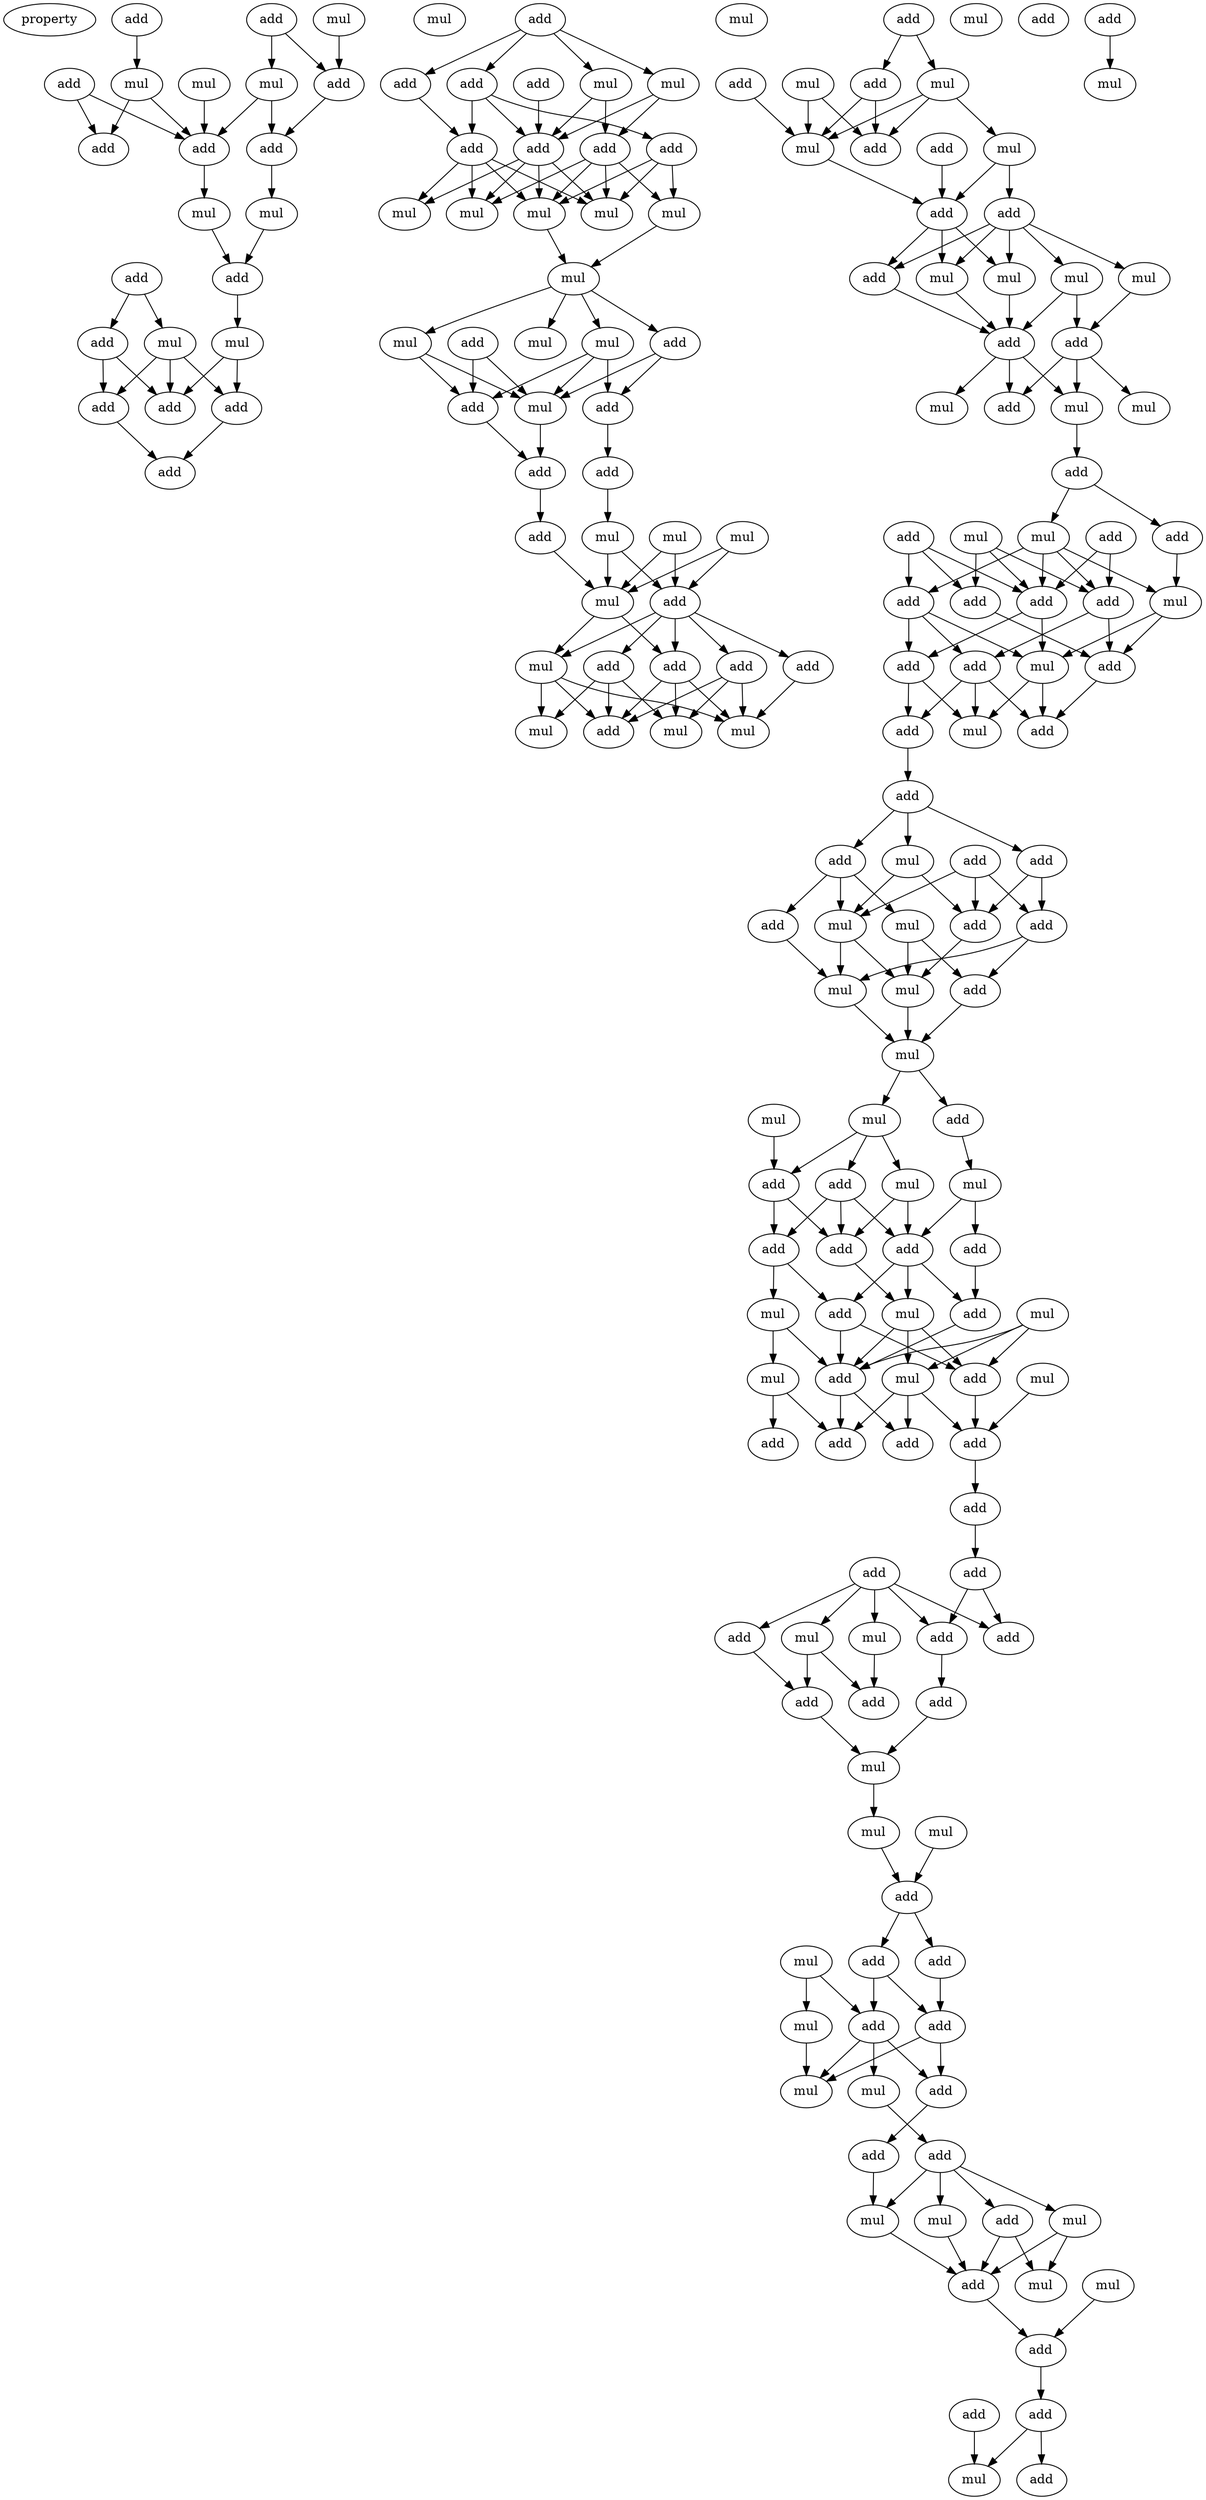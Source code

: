 digraph {
    node [fontcolor=black]
    property [mul=2,lf=1.3]
    0 [ label = add ];
    1 [ label = mul ];
    2 [ label = add ];
    3 [ label = mul ];
    4 [ label = add ];
    5 [ label = mul ];
    6 [ label = add ];
    7 [ label = mul ];
    8 [ label = add ];
    9 [ label = add ];
    10 [ label = add ];
    11 [ label = mul ];
    12 [ label = mul ];
    13 [ label = add ];
    14 [ label = add ];
    15 [ label = mul ];
    16 [ label = mul ];
    17 [ label = add ];
    18 [ label = mul ];
    19 [ label = add ];
    20 [ label = add ];
    21 [ label = add ];
    22 [ label = add ];
    23 [ label = add ];
    24 [ label = add ];
    25 [ label = mul ];
    26 [ label = add ];
    27 [ label = add ];
    28 [ label = mul ];
    29 [ label = add ];
    30 [ label = add ];
    31 [ label = add ];
    32 [ label = add ];
    33 [ label = mul ];
    34 [ label = mul ];
    35 [ label = mul ];
    36 [ label = mul ];
    37 [ label = mul ];
    38 [ label = mul ];
    39 [ label = mul ];
    40 [ label = add ];
    41 [ label = add ];
    42 [ label = mul ];
    43 [ label = mul ];
    44 [ label = mul ];
    45 [ label = add ];
    46 [ label = add ];
    47 [ label = add ];
    48 [ label = add ];
    49 [ label = mul ];
    50 [ label = mul ];
    51 [ label = mul ];
    52 [ label = mul ];
    53 [ label = add ];
    54 [ label = add ];
    55 [ label = mul ];
    56 [ label = add ];
    57 [ label = add ];
    58 [ label = mul ];
    59 [ label = add ];
    60 [ label = add ];
    61 [ label = add ];
    62 [ label = mul ];
    63 [ label = mul ];
    64 [ label = mul ];
    65 [ label = add ];
    66 [ label = mul ];
    67 [ label = add ];
    68 [ label = add ];
    69 [ label = mul ];
    70 [ label = mul ];
    71 [ label = mul ];
    72 [ label = add ];
    73 [ label = add ];
    74 [ label = mul ];
    75 [ label = add ];
    76 [ label = add ];
    77 [ label = mul ];
    78 [ label = mul ];
    79 [ label = mul ];
    80 [ label = mul ];
    81 [ label = add ];
    82 [ label = add ];
    83 [ label = add ];
    84 [ label = mul ];
    85 [ label = mul ];
    86 [ label = mul ];
    87 [ label = add ];
    88 [ label = add ];
    89 [ label = add ];
    90 [ label = mul ];
    91 [ label = add ];
    92 [ label = add ];
    93 [ label = mul ];
    94 [ label = add ];
    95 [ label = add ];
    96 [ label = mul ];
    97 [ label = add ];
    98 [ label = add ];
    99 [ label = mul ];
    100 [ label = add ];
    101 [ label = add ];
    102 [ label = add ];
    103 [ label = add ];
    104 [ label = add ];
    105 [ label = mul ];
    106 [ label = add ];
    107 [ label = add ];
    108 [ label = add ];
    109 [ label = add ];
    110 [ label = mul ];
    111 [ label = mul ];
    112 [ label = add ];
    113 [ label = add ];
    114 [ label = mul ];
    115 [ label = add ];
    116 [ label = mul ];
    117 [ label = add ];
    118 [ label = mul ];
    119 [ label = mul ];
    120 [ label = add ];
    121 [ label = mul ];
    122 [ label = add ];
    123 [ label = mul ];
    124 [ label = mul ];
    125 [ label = add ];
    126 [ label = mul ];
    127 [ label = add ];
    128 [ label = add ];
    129 [ label = add ];
    130 [ label = add ];
    131 [ label = add ];
    132 [ label = add ];
    133 [ label = mul ];
    134 [ label = mul ];
    135 [ label = add ];
    136 [ label = mul ];
    137 [ label = add ];
    138 [ label = mul ];
    139 [ label = mul ];
    140 [ label = add ];
    141 [ label = mul ];
    142 [ label = add ];
    143 [ label = add ];
    144 [ label = add ];
    145 [ label = add ];
    146 [ label = add ];
    147 [ label = add ];
    148 [ label = add ];
    149 [ label = mul ];
    150 [ label = add ];
    151 [ label = add ];
    152 [ label = mul ];
    153 [ label = add ];
    154 [ label = add ];
    155 [ label = add ];
    156 [ label = add ];
    157 [ label = mul ];
    158 [ label = mul ];
    159 [ label = mul ];
    160 [ label = add ];
    161 [ label = add ];
    162 [ label = mul ];
    163 [ label = add ];
    164 [ label = mul ];
    165 [ label = add ];
    166 [ label = add ];
    167 [ label = mul ];
    168 [ label = mul ];
    169 [ label = add ];
    170 [ label = add ];
    171 [ label = add ];
    172 [ label = mul ];
    173 [ label = mul ];
    174 [ label = add ];
    175 [ label = mul ];
    176 [ label = mul ];
    177 [ label = mul ];
    178 [ label = add ];
    179 [ label = add ];
    180 [ label = add ];
    181 [ label = add ];
    182 [ label = add ];
    183 [ label = mul ];
    184 [ label = mul ];
    185 [ label = add ];
    0 -> 5 [ name = 0 ];
    1 -> 4 [ name = 1 ];
    2 -> 4 [ name = 2 ];
    2 -> 7 [ name = 3 ];
    3 -> 10 [ name = 4 ];
    4 -> 9 [ name = 5 ];
    5 -> 8 [ name = 6 ];
    5 -> 10 [ name = 7 ];
    6 -> 8 [ name = 8 ];
    6 -> 10 [ name = 9 ];
    7 -> 9 [ name = 10 ];
    7 -> 10 [ name = 11 ];
    9 -> 11 [ name = 12 ];
    10 -> 12 [ name = 13 ];
    11 -> 14 [ name = 14 ];
    12 -> 14 [ name = 15 ];
    13 -> 17 [ name = 16 ];
    13 -> 18 [ name = 17 ];
    14 -> 15 [ name = 18 ];
    15 -> 19 [ name = 19 ];
    15 -> 21 [ name = 20 ];
    17 -> 20 [ name = 21 ];
    17 -> 21 [ name = 22 ];
    18 -> 19 [ name = 23 ];
    18 -> 20 [ name = 24 ];
    18 -> 21 [ name = 25 ];
    19 -> 22 [ name = 26 ];
    20 -> 22 [ name = 27 ];
    23 -> 24 [ name = 28 ];
    23 -> 25 [ name = 29 ];
    23 -> 27 [ name = 30 ];
    23 -> 28 [ name = 31 ];
    24 -> 29 [ name = 32 ];
    25 -> 31 [ name = 33 ];
    25 -> 32 [ name = 34 ];
    26 -> 32 [ name = 35 ];
    27 -> 29 [ name = 36 ];
    27 -> 30 [ name = 37 ];
    27 -> 32 [ name = 38 ];
    28 -> 31 [ name = 39 ];
    28 -> 32 [ name = 40 ];
    29 -> 33 [ name = 41 ];
    29 -> 34 [ name = 42 ];
    29 -> 35 [ name = 43 ];
    29 -> 36 [ name = 44 ];
    30 -> 35 [ name = 45 ];
    30 -> 36 [ name = 46 ];
    30 -> 37 [ name = 47 ];
    31 -> 34 [ name = 48 ];
    31 -> 35 [ name = 49 ];
    31 -> 36 [ name = 50 ];
    31 -> 37 [ name = 51 ];
    32 -> 33 [ name = 52 ];
    32 -> 34 [ name = 53 ];
    32 -> 35 [ name = 54 ];
    32 -> 36 [ name = 55 ];
    36 -> 38 [ name = 56 ];
    37 -> 38 [ name = 57 ];
    38 -> 39 [ name = 58 ];
    38 -> 40 [ name = 59 ];
    38 -> 42 [ name = 60 ];
    38 -> 43 [ name = 61 ];
    39 -> 44 [ name = 62 ];
    39 -> 45 [ name = 63 ];
    39 -> 46 [ name = 64 ];
    40 -> 44 [ name = 65 ];
    40 -> 46 [ name = 66 ];
    41 -> 44 [ name = 67 ];
    41 -> 45 [ name = 68 ];
    42 -> 44 [ name = 69 ];
    42 -> 45 [ name = 70 ];
    44 -> 47 [ name = 71 ];
    45 -> 47 [ name = 72 ];
    46 -> 48 [ name = 73 ];
    47 -> 53 [ name = 74 ];
    48 -> 52 [ name = 75 ];
    49 -> 54 [ name = 76 ];
    49 -> 55 [ name = 77 ];
    51 -> 54 [ name = 78 ];
    51 -> 55 [ name = 79 ];
    52 -> 54 [ name = 80 ];
    52 -> 55 [ name = 81 ];
    53 -> 55 [ name = 82 ];
    54 -> 56 [ name = 83 ];
    54 -> 57 [ name = 84 ];
    54 -> 58 [ name = 85 ];
    54 -> 59 [ name = 86 ];
    54 -> 60 [ name = 87 ];
    55 -> 58 [ name = 88 ];
    55 -> 60 [ name = 89 ];
    56 -> 61 [ name = 90 ];
    56 -> 62 [ name = 91 ];
    56 -> 63 [ name = 92 ];
    57 -> 63 [ name = 93 ];
    58 -> 61 [ name = 94 ];
    58 -> 63 [ name = 95 ];
    58 -> 64 [ name = 96 ];
    59 -> 61 [ name = 97 ];
    59 -> 62 [ name = 98 ];
    59 -> 64 [ name = 99 ];
    60 -> 61 [ name = 100 ];
    60 -> 62 [ name = 101 ];
    60 -> 63 [ name = 102 ];
    65 -> 66 [ name = 103 ];
    65 -> 68 [ name = 104 ];
    66 -> 70 [ name = 105 ];
    66 -> 72 [ name = 106 ];
    66 -> 74 [ name = 107 ];
    67 -> 70 [ name = 108 ];
    68 -> 70 [ name = 109 ];
    68 -> 72 [ name = 110 ];
    69 -> 70 [ name = 111 ];
    69 -> 72 [ name = 112 ];
    70 -> 75 [ name = 113 ];
    73 -> 75 [ name = 114 ];
    74 -> 75 [ name = 115 ];
    74 -> 76 [ name = 116 ];
    75 -> 79 [ name = 117 ];
    75 -> 80 [ name = 118 ];
    75 -> 81 [ name = 119 ];
    76 -> 77 [ name = 120 ];
    76 -> 78 [ name = 121 ];
    76 -> 79 [ name = 122 ];
    76 -> 80 [ name = 123 ];
    76 -> 81 [ name = 124 ];
    77 -> 82 [ name = 125 ];
    77 -> 83 [ name = 126 ];
    78 -> 83 [ name = 127 ];
    79 -> 82 [ name = 128 ];
    80 -> 82 [ name = 129 ];
    81 -> 82 [ name = 130 ];
    82 -> 85 [ name = 131 ];
    82 -> 86 [ name = 132 ];
    82 -> 87 [ name = 133 ];
    83 -> 84 [ name = 134 ];
    83 -> 86 [ name = 135 ];
    83 -> 87 [ name = 136 ];
    86 -> 88 [ name = 137 ];
    88 -> 92 [ name = 138 ];
    88 -> 93 [ name = 139 ];
    89 -> 94 [ name = 140 ];
    89 -> 97 [ name = 141 ];
    89 -> 98 [ name = 142 ];
    90 -> 95 [ name = 143 ];
    90 -> 97 [ name = 144 ];
    90 -> 98 [ name = 145 ];
    91 -> 95 [ name = 146 ];
    91 -> 98 [ name = 147 ];
    92 -> 96 [ name = 148 ];
    93 -> 94 [ name = 149 ];
    93 -> 95 [ name = 150 ];
    93 -> 96 [ name = 151 ];
    93 -> 98 [ name = 152 ];
    94 -> 99 [ name = 153 ];
    94 -> 101 [ name = 154 ];
    94 -> 102 [ name = 155 ];
    95 -> 100 [ name = 156 ];
    95 -> 102 [ name = 157 ];
    96 -> 99 [ name = 158 ];
    96 -> 100 [ name = 159 ];
    97 -> 100 [ name = 160 ];
    98 -> 99 [ name = 161 ];
    98 -> 101 [ name = 162 ];
    99 -> 103 [ name = 163 ];
    99 -> 105 [ name = 164 ];
    100 -> 103 [ name = 165 ];
    101 -> 104 [ name = 166 ];
    101 -> 105 [ name = 167 ];
    102 -> 103 [ name = 168 ];
    102 -> 104 [ name = 169 ];
    102 -> 105 [ name = 170 ];
    104 -> 106 [ name = 171 ];
    106 -> 108 [ name = 172 ];
    106 -> 109 [ name = 173 ];
    106 -> 110 [ name = 174 ];
    107 -> 111 [ name = 175 ];
    107 -> 112 [ name = 176 ];
    107 -> 113 [ name = 177 ];
    108 -> 111 [ name = 178 ];
    108 -> 114 [ name = 179 ];
    108 -> 115 [ name = 180 ];
    109 -> 112 [ name = 181 ];
    109 -> 113 [ name = 182 ];
    110 -> 111 [ name = 183 ];
    110 -> 113 [ name = 184 ];
    111 -> 116 [ name = 185 ];
    111 -> 118 [ name = 186 ];
    112 -> 117 [ name = 187 ];
    112 -> 118 [ name = 188 ];
    113 -> 116 [ name = 189 ];
    114 -> 116 [ name = 190 ];
    114 -> 117 [ name = 191 ];
    115 -> 118 [ name = 192 ];
    116 -> 119 [ name = 193 ];
    117 -> 119 [ name = 194 ];
    118 -> 119 [ name = 195 ];
    119 -> 122 [ name = 196 ];
    119 -> 123 [ name = 197 ];
    121 -> 127 [ name = 198 ];
    122 -> 124 [ name = 199 ];
    123 -> 125 [ name = 200 ];
    123 -> 126 [ name = 201 ];
    123 -> 127 [ name = 202 ];
    124 -> 128 [ name = 203 ];
    124 -> 129 [ name = 204 ];
    125 -> 128 [ name = 205 ];
    125 -> 130 [ name = 206 ];
    125 -> 131 [ name = 207 ];
    126 -> 128 [ name = 208 ];
    126 -> 130 [ name = 209 ];
    127 -> 130 [ name = 210 ];
    127 -> 131 [ name = 211 ];
    128 -> 132 [ name = 212 ];
    128 -> 135 [ name = 213 ];
    128 -> 136 [ name = 214 ];
    129 -> 135 [ name = 215 ];
    130 -> 136 [ name = 216 ];
    131 -> 132 [ name = 217 ];
    131 -> 133 [ name = 218 ];
    132 -> 137 [ name = 219 ];
    132 -> 140 [ name = 220 ];
    133 -> 138 [ name = 221 ];
    133 -> 140 [ name = 222 ];
    134 -> 137 [ name = 223 ];
    134 -> 140 [ name = 224 ];
    134 -> 141 [ name = 225 ];
    135 -> 140 [ name = 226 ];
    136 -> 137 [ name = 227 ];
    136 -> 140 [ name = 228 ];
    136 -> 141 [ name = 229 ];
    137 -> 143 [ name = 230 ];
    138 -> 142 [ name = 231 ];
    138 -> 145 [ name = 232 ];
    139 -> 143 [ name = 233 ];
    140 -> 144 [ name = 234 ];
    140 -> 145 [ name = 235 ];
    141 -> 143 [ name = 236 ];
    141 -> 144 [ name = 237 ];
    141 -> 145 [ name = 238 ];
    143 -> 146 [ name = 239 ];
    146 -> 147 [ name = 240 ];
    147 -> 150 [ name = 241 ];
    147 -> 153 [ name = 242 ];
    148 -> 149 [ name = 243 ];
    148 -> 150 [ name = 244 ];
    148 -> 151 [ name = 245 ];
    148 -> 152 [ name = 246 ];
    148 -> 153 [ name = 247 ];
    149 -> 156 [ name = 248 ];
    150 -> 154 [ name = 249 ];
    151 -> 155 [ name = 250 ];
    152 -> 155 [ name = 251 ];
    152 -> 156 [ name = 252 ];
    154 -> 157 [ name = 253 ];
    155 -> 157 [ name = 254 ];
    157 -> 159 [ name = 255 ];
    158 -> 160 [ name = 256 ];
    159 -> 160 [ name = 257 ];
    160 -> 161 [ name = 258 ];
    160 -> 163 [ name = 259 ];
    161 -> 165 [ name = 260 ];
    161 -> 166 [ name = 261 ];
    162 -> 164 [ name = 262 ];
    162 -> 165 [ name = 263 ];
    163 -> 166 [ name = 264 ];
    164 -> 168 [ name = 265 ];
    165 -> 167 [ name = 266 ];
    165 -> 168 [ name = 267 ];
    165 -> 169 [ name = 268 ];
    166 -> 168 [ name = 269 ];
    166 -> 169 [ name = 270 ];
    167 -> 171 [ name = 271 ];
    169 -> 170 [ name = 272 ];
    170 -> 175 [ name = 273 ];
    171 -> 172 [ name = 274 ];
    171 -> 173 [ name = 275 ];
    171 -> 174 [ name = 276 ];
    171 -> 175 [ name = 277 ];
    172 -> 176 [ name = 278 ];
    172 -> 178 [ name = 279 ];
    173 -> 178 [ name = 280 ];
    174 -> 176 [ name = 281 ];
    174 -> 178 [ name = 282 ];
    175 -> 178 [ name = 283 ];
    177 -> 179 [ name = 284 ];
    178 -> 179 [ name = 285 ];
    179 -> 180 [ name = 286 ];
    180 -> 184 [ name = 287 ];
    180 -> 185 [ name = 288 ];
    181 -> 184 [ name = 289 ];
    182 -> 183 [ name = 290 ];
}
